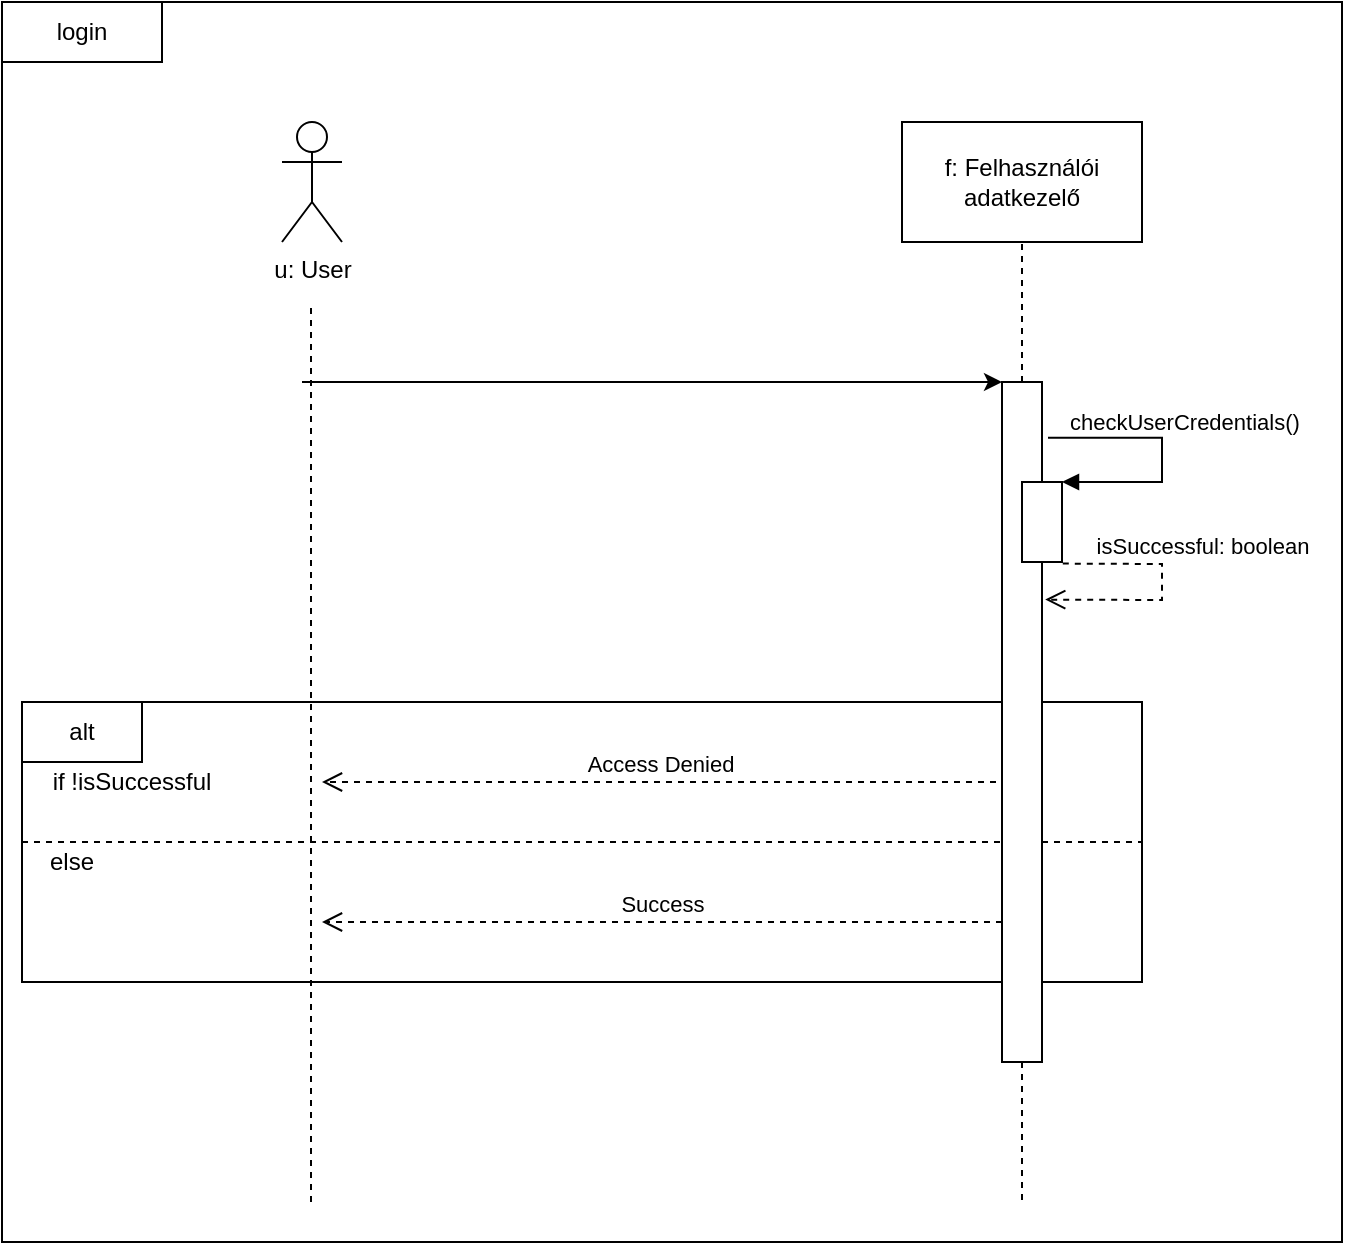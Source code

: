 <mxfile version="13.8.0" type="device"><diagram id="j6RbczwETDnJeIcHPkCX" name="Page-1"><mxGraphModel dx="1209" dy="596" grid="1" gridSize="10" guides="1" tooltips="1" connect="1" arrows="1" fold="1" page="1" pageScale="1" pageWidth="850" pageHeight="1100" math="0" shadow="0"><root><mxCell id="0"/><mxCell id="1" parent="0"/><mxCell id="XXPt1_jhZ3gnDq526iQC-30" value="" style="rounded=0;whiteSpace=wrap;html=1;" parent="1" vertex="1"><mxGeometry x="20" y="60" width="670" height="620" as="geometry"/></mxCell><mxCell id="XXPt1_jhZ3gnDq526iQC-21" value="" style="rounded=0;whiteSpace=wrap;html=1;" parent="1" vertex="1"><mxGeometry x="30" y="410" width="560" height="140" as="geometry"/></mxCell><mxCell id="XXPt1_jhZ3gnDq526iQC-24" value="" style="endArrow=none;dashed=1;html=1;exitX=0;exitY=0.5;exitDx=0;exitDy=0;entryX=1;entryY=0.5;entryDx=0;entryDy=0;" parent="1" source="XXPt1_jhZ3gnDq526iQC-21" target="XXPt1_jhZ3gnDq526iQC-21" edge="1"><mxGeometry width="50" height="50" relative="1" as="geometry"><mxPoint x="440" y="420" as="sourcePoint"/><mxPoint x="490" y="370" as="targetPoint"/></mxGeometry></mxCell><mxCell id="XXPt1_jhZ3gnDq526iQC-3" value="f: Felhasználói adatkezelő" style="rounded=0;whiteSpace=wrap;html=1;" parent="1" vertex="1"><mxGeometry x="470" y="120" width="120" height="60" as="geometry"/></mxCell><mxCell id="XXPt1_jhZ3gnDq526iQC-5" value="u: User" style="shape=umlActor;verticalLabelPosition=bottom;verticalAlign=top;html=1;outlineConnect=0;" parent="1" vertex="1"><mxGeometry x="160" y="120" width="30" height="60" as="geometry"/></mxCell><mxCell id="XXPt1_jhZ3gnDq526iQC-8" value="" style="endArrow=none;dashed=1;html=1;" parent="1" edge="1"><mxGeometry width="50" height="50" relative="1" as="geometry"><mxPoint x="174.5" y="660" as="sourcePoint"/><mxPoint x="174.5" y="210" as="targetPoint"/></mxGeometry></mxCell><mxCell id="XXPt1_jhZ3gnDq526iQC-9" value="" style="endArrow=classic;html=1;" parent="1" edge="1"><mxGeometry width="50" height="50" relative="1" as="geometry"><mxPoint x="170" y="250" as="sourcePoint"/><mxPoint x="520" y="250" as="targetPoint"/></mxGeometry></mxCell><mxCell id="XXPt1_jhZ3gnDq526iQC-10" value="" style="rounded=0;whiteSpace=wrap;html=1;" parent="1" vertex="1"><mxGeometry x="520" y="250" width="20" height="340" as="geometry"/></mxCell><mxCell id="XXPt1_jhZ3gnDq526iQC-15" value="" style="html=1;points=[];perimeter=orthogonalPerimeter;" parent="1" vertex="1"><mxGeometry x="530" y="300" width="20" height="40" as="geometry"/></mxCell><mxCell id="XXPt1_jhZ3gnDq526iQC-16" value="checkUserCredentials()" style="edgeStyle=orthogonalEdgeStyle;html=1;align=left;spacingLeft=2;endArrow=block;rounded=0;entryX=1;entryY=0;exitX=1.15;exitY=0.082;exitDx=0;exitDy=0;exitPerimeter=0;" parent="1" source="XXPt1_jhZ3gnDq526iQC-10" target="XXPt1_jhZ3gnDq526iQC-15" edge="1"><mxGeometry x="-0.892" y="8" relative="1" as="geometry"><mxPoint x="415" y="360" as="sourcePoint"/><Array as="points"><mxPoint x="600" y="278"/><mxPoint x="600" y="300"/></Array><mxPoint as="offset"/></mxGeometry></mxCell><mxCell id="XXPt1_jhZ3gnDq526iQC-19" value="isSuccessful: boolean" style="html=1;verticalAlign=bottom;endArrow=open;dashed=1;endSize=8;exitX=1.02;exitY=1.02;exitDx=0;exitDy=0;exitPerimeter=0;entryX=1.08;entryY=0.32;entryDx=0;entryDy=0;entryPerimeter=0;rounded=0;" parent="1" source="XXPt1_jhZ3gnDq526iQC-15" target="XXPt1_jhZ3gnDq526iQC-10" edge="1"><mxGeometry x="-0.213" y="20" relative="1" as="geometry"><mxPoint x="460" y="390" as="sourcePoint"/><mxPoint x="630" y="370" as="targetPoint"/><Array as="points"><mxPoint x="600" y="341"/><mxPoint x="600" y="359"/></Array><mxPoint as="offset"/></mxGeometry></mxCell><mxCell id="XXPt1_jhZ3gnDq526iQC-22" value="alt" style="rounded=0;whiteSpace=wrap;html=1;" parent="1" vertex="1"><mxGeometry x="30" y="410" width="60" height="30" as="geometry"/></mxCell><mxCell id="XXPt1_jhZ3gnDq526iQC-23" value="if !isSuccessful" style="text;html=1;strokeColor=none;fillColor=none;align=center;verticalAlign=middle;whiteSpace=wrap;rounded=0;" parent="1" vertex="1"><mxGeometry x="40" y="440" width="90" height="20" as="geometry"/></mxCell><mxCell id="XXPt1_jhZ3gnDq526iQC-25" value="else" style="text;html=1;strokeColor=none;fillColor=none;align=center;verticalAlign=middle;whiteSpace=wrap;rounded=0;" parent="1" vertex="1"><mxGeometry x="30" y="480" width="50" height="20" as="geometry"/></mxCell><mxCell id="XXPt1_jhZ3gnDq526iQC-26" value="Access Denied" style="html=1;verticalAlign=bottom;endArrow=open;dashed=1;endSize=8;" parent="1" edge="1"><mxGeometry relative="1" as="geometry"><mxPoint x="517" y="450" as="sourcePoint"/><mxPoint x="180" y="450" as="targetPoint"/></mxGeometry></mxCell><mxCell id="XXPt1_jhZ3gnDq526iQC-27" value="Success" style="html=1;verticalAlign=bottom;endArrow=open;dashed=1;endSize=8;" parent="1" edge="1"><mxGeometry relative="1" as="geometry"><mxPoint x="520" y="520" as="sourcePoint"/><mxPoint x="180" y="520" as="targetPoint"/></mxGeometry></mxCell><mxCell id="XXPt1_jhZ3gnDq526iQC-28" value="" style="endArrow=none;dashed=1;html=1;entryX=0.5;entryY=1;entryDx=0;entryDy=0;exitX=0.5;exitY=0;exitDx=0;exitDy=0;" parent="1" source="XXPt1_jhZ3gnDq526iQC-10" target="XXPt1_jhZ3gnDq526iQC-3" edge="1"><mxGeometry width="50" height="50" relative="1" as="geometry"><mxPoint x="400" y="350" as="sourcePoint"/><mxPoint x="450" y="300" as="targetPoint"/></mxGeometry></mxCell><mxCell id="XXPt1_jhZ3gnDq526iQC-29" value="" style="endArrow=none;dashed=1;html=1;exitX=0.5;exitY=1;exitDx=0;exitDy=0;" parent="1" source="XXPt1_jhZ3gnDq526iQC-10" edge="1"><mxGeometry width="50" height="50" relative="1" as="geometry"><mxPoint x="430" y="540" as="sourcePoint"/><mxPoint x="530" y="660" as="targetPoint"/></mxGeometry></mxCell><mxCell id="XXPt1_jhZ3gnDq526iQC-31" value="login" style="rounded=0;whiteSpace=wrap;html=1;" parent="1" vertex="1"><mxGeometry x="20" y="60" width="80" height="30" as="geometry"/></mxCell></root></mxGraphModel></diagram></mxfile>